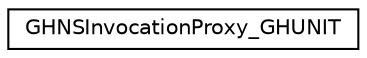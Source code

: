 digraph G
{
  edge [fontname="Helvetica",fontsize="10",labelfontname="Helvetica",labelfontsize="10"];
  node [fontname="Helvetica",fontsize="10",shape=record];
  rankdir="LR";
  Node1 [label="GHNSInvocationProxy_GHUNIT",height=0.2,width=0.4,color="black", fillcolor="white", style="filled",URL="$interface_g_h_n_s_invocation_proxy___g_h_u_n_i_t.html"];
}
